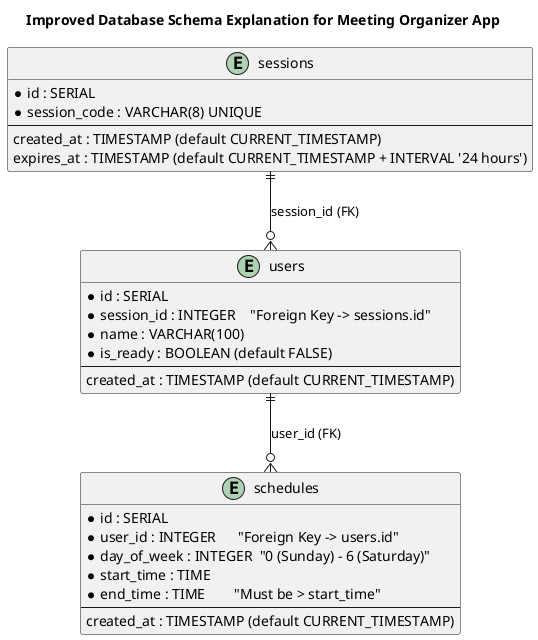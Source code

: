 @startuml
title Improved Database Schema Explanation for Meeting Organizer App

' Define the sessions table with key information
entity "sessions" as sessions {
    * id : SERIAL
    * session_code : VARCHAR(8) UNIQUE
    --
    created_at : TIMESTAMP (default CURRENT_TIMESTAMP)
    expires_at : TIMESTAMP (default CURRENT_TIMESTAMP + INTERVAL '24 hours')
}

' Define the users table with a foreign key reference
entity "users" as users {
    * id : SERIAL
    * session_id : INTEGER    "Foreign Key -> sessions.id"
    * name : VARCHAR(100)
    * is_ready : BOOLEAN (default FALSE)
    --
    created_at : TIMESTAMP (default CURRENT_TIMESTAMP)
}

' Define the schedules table with a foreign key reference
entity "schedules" as schedules {
    * id : SERIAL
    * user_id : INTEGER      "Foreign Key -> users.id"
    * day_of_week : INTEGER  "0 (Sunday) - 6 (Saturday)"
    * start_time : TIME
    * end_time : TIME        "Must be > start_time"
    --
    created_at : TIMESTAMP (default CURRENT_TIMESTAMP)
}

' Improved relationships with explicit FK labels and cardinality
sessions ||--o{ users : "session_id (FK)"
users ||--o{ schedules : "user_id (FK)"

@enduml
